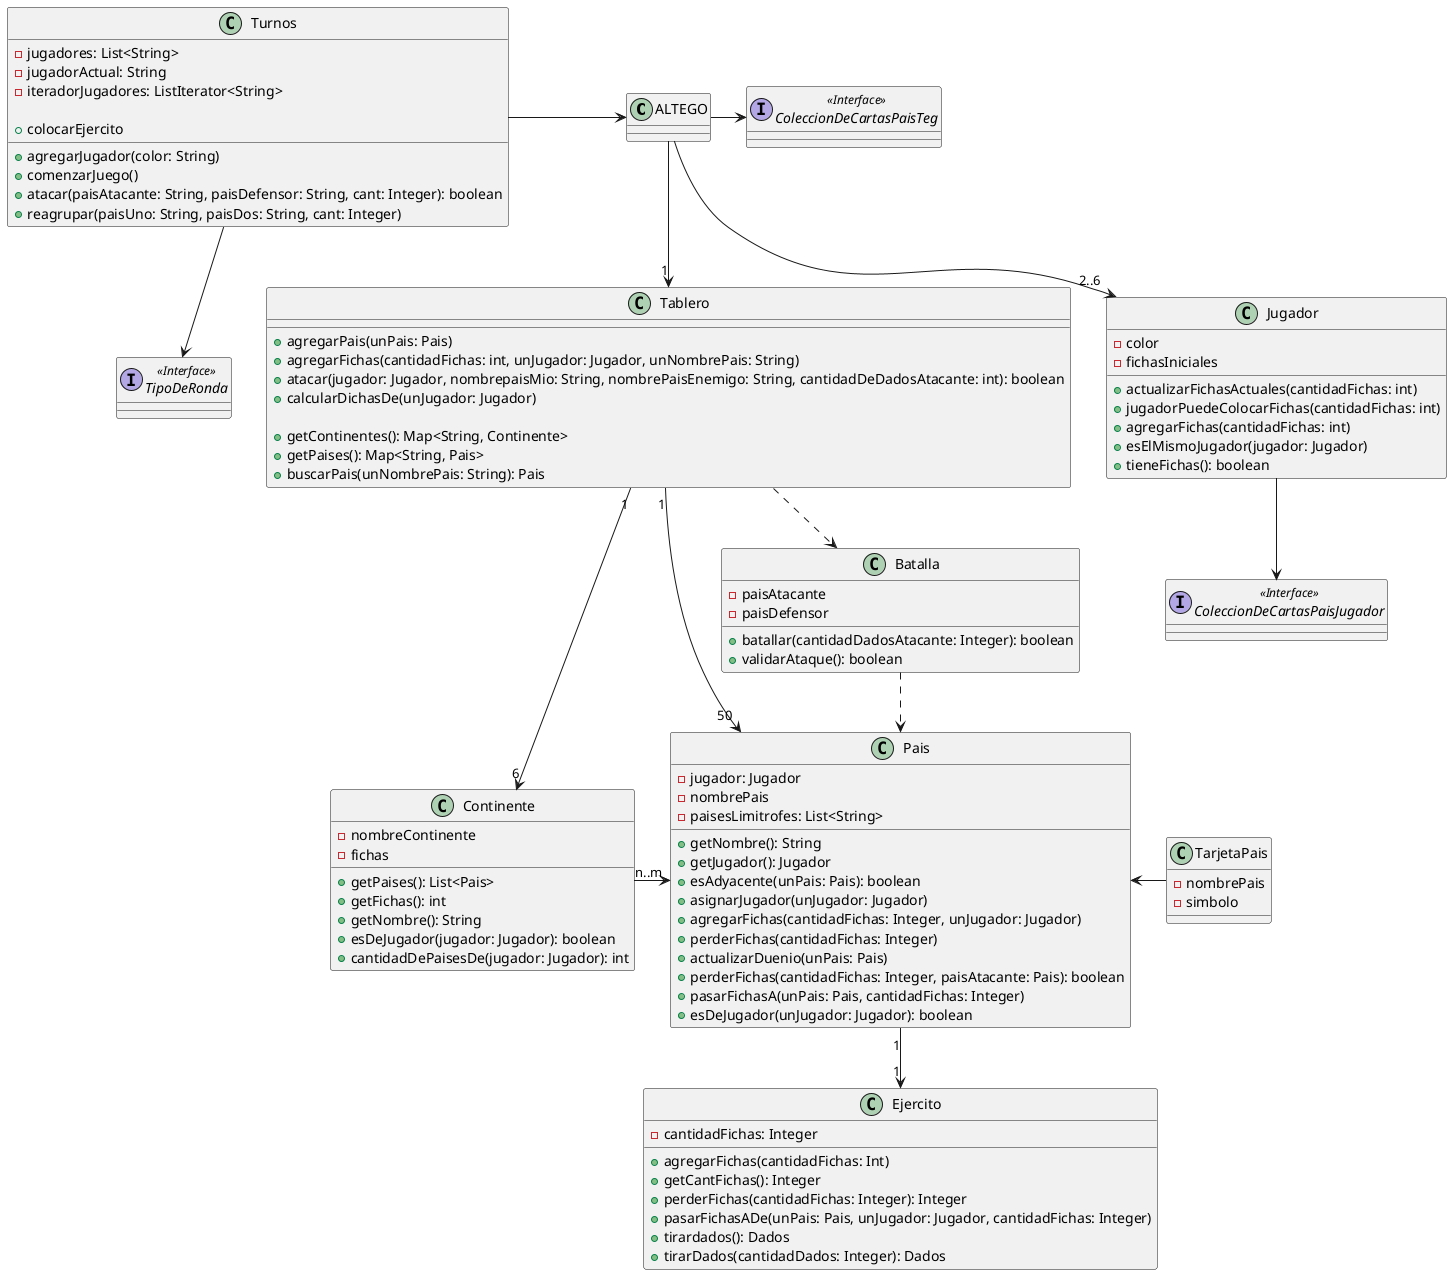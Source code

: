 @startuml ModeloInicial-V0.4

Class ALTEGO{

}

Class Tablero{
    + agregarPais(unPais: Pais)
    + agregarFichas(cantidadFichas: int, unJugador: Jugador, unNombrePais: String)
    + atacar(jugador: Jugador, nombrepaisMio: String, nombrePaisEnemigo: String, cantidadDeDadosAtacante: int): boolean
    +calcularDichasDe(unJugador: Jugador)

    + getContinentes(): Map<String, Continente>
    + getPaises(): Map<String, Pais>
    + buscarPais(unNombrePais: String): Pais
    
}

Class Continente{
    - nombreContinente
    - fichas

    + getPaises(): List<Pais>
    + getFichas(): int
    + getNombre(): String
    + esDeJugador(jugador: Jugador): boolean
    + cantidadDePaisesDe(jugador: Jugador): int
}

Class Jugador{
    - color
    - fichasIniciales

    +actualizarFichasActuales(cantidadFichas: int)
    +jugadorPuedeColocarFichas(cantidadFichas: int)
    +agregarFichas(cantidadFichas: int)
    +esElMismoJugador(jugador: Jugador)
    +tieneFichas(): boolean
}

Interface ColeccionDeCartasPaisJugador <<Interface>> {
}

Interface ColeccionDeCartasPaisTeg <<Interface>>{
}

Class Turnos {
    - jugadores: List<String>
    - jugadorActual: String
    - iteradorJugadores: ListIterator<String>

    + agregarJugador(color: String)
    + comenzarJuego()
    + atacar(paisAtacante: String, paisDefensor: String, cant: Integer): boolean
    + reagrupar(paisUno: String, paisDos: String, cant: Integer)
    + colocarEjercito
}

Interface TipoDeRonda <<Interface>> {

}

Class Pais{
    - jugador: Jugador
    - nombrePais
    - paisesLimitrofes: List<String>

    + getNombre(): String
    + getJugador(): Jugador
    + esAdyacente(unPais: Pais): boolean
    + asignarJugador(unJugador: Jugador)
    + agregarFichas(cantidadFichas: Integer, unJugador: Jugador)
    + perderFichas(cantidadFichas: Integer)
    + actualizarDuenio(unPais: Pais)
    + perderFichas(cantidadFichas: Integer, paisAtacante: Pais): boolean
    + pasarFichasA(unPais: Pais, cantidadFichas: Integer)
    + esDeJugador(unJugador: Jugador): boolean
}

Class Ejercito{
    - cantidadFichas: Integer

    + agregarFichas(cantidadFichas: Int)
    + getCantFichas(): Integer
    + perderFichas(cantidadFichas: Integer): Integer
    + pasarFichasADe(unPais: Pais, unJugador: Jugador, cantidadFichas: Integer)
    + tirardados(): Dados
    + tirarDados(cantidadDados: Integer): Dados
}


Class Batalla{
    - paisAtacante
    - paisDefensor

    + batallar(cantidadDadosAtacante: Integer): boolean
    + validarAtaque(): boolean
}

Class TarjetaPais{
    - nombrePais
    - simbolo
}

/'Class TarjetaObjetivo{}'/

Turnos -right-> ALTEGO
ALTEGO --> "1" Tablero
ALTEGO --> "2..6"Jugador
ALTEGO --right--> ColeccionDeCartasPaisTeg


/'Jugador <-- Pais'/
Jugador --> ColeccionDeCartasPaisJugador

Tablero "1"-->"50" Pais
Tablero "1"-->"6" Continente
Tablero ..> Batalla

Turnos --> TipoDeRonda

Batalla ..> Pais
Continente --right-->"n..m" Pais
Pais "1"-->"1" Ejercito

/'Jugador --> TarjetaObjetivo'/
/'TarjetaObjetivo ..> Tablero'/

Pais <--right-- TarjetaPais

@enduml